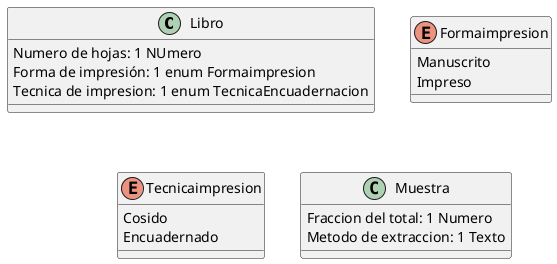 @startuml

class Libro{
Numero de hojas: 1 NUmero
Forma de impresión: 1 enum Formaimpresion
Tecnica de impresion: 1 enum TecnicaEncuadernacion
}

enum Formaimpresion{
Manuscrito
Impreso
}
enum Tecnicaimpresion{
Cosido
Encuadernado
}

class Muestra{
Fraccion del total: 1 Numero
Metodo de extraccion: 1 Texto
}
@enduml